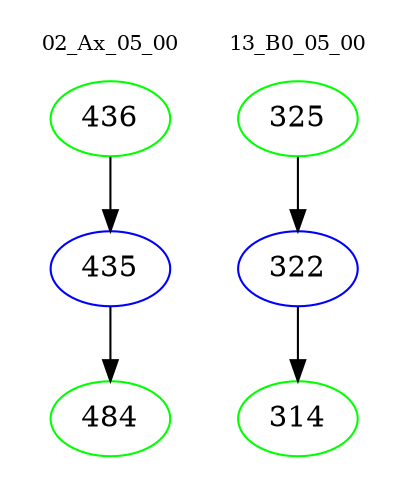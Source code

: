 digraph{
subgraph cluster_0 {
color = white
label = "02_Ax_05_00";
fontsize=10;
T0_436 [label="436", color="green"]
T0_436 -> T0_435 [color="black"]
T0_435 [label="435", color="blue"]
T0_435 -> T0_484 [color="black"]
T0_484 [label="484", color="green"]
}
subgraph cluster_1 {
color = white
label = "13_B0_05_00";
fontsize=10;
T1_325 [label="325", color="green"]
T1_325 -> T1_322 [color="black"]
T1_322 [label="322", color="blue"]
T1_322 -> T1_314 [color="black"]
T1_314 [label="314", color="green"]
}
}
